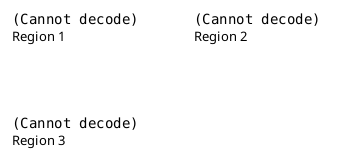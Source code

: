 @startuml

<style>
note {
    backgroundcolor white
    linecolor transparent
}
</style>

note as img_1
    <img:/home/darcy/Documents/parallelism/images/region_1.png>
    Region 1
end note

note as img_2
    <img:/home/darcy/Documents/parallelism/images/region_2.png>
    Region 2
end note

note as img_3
    <img:/home/darcy/Documents/parallelism/images/region_3.png>
    Region 3
end note

@enduml